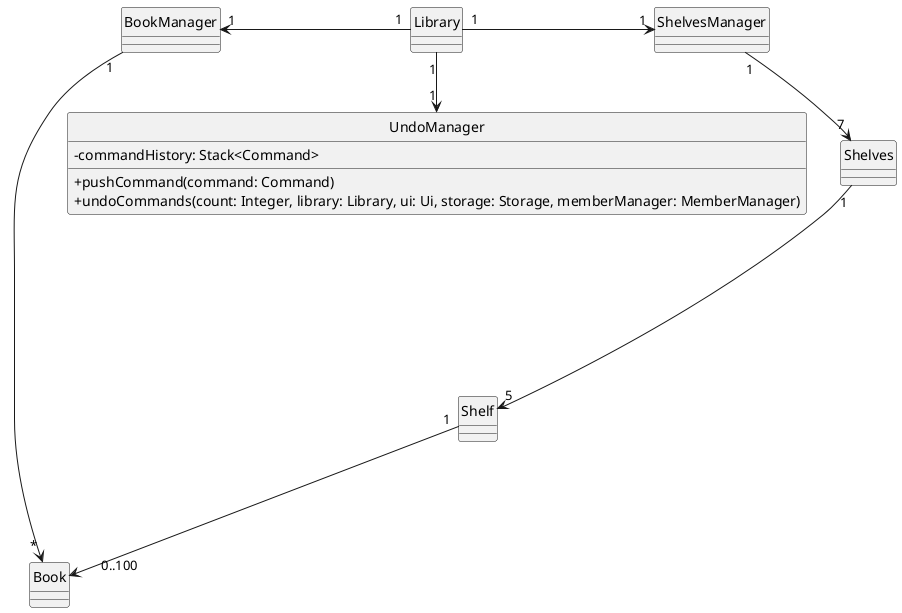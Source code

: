 @startuml
skinparam classAttributeIconSize 0
hide circle

class UndoManager {
- commandHistory: Stack<Command>
+ pushCommand(command: Command)
+ undoCommands(count: Integer, library: Library, ui: Ui, storage: Storage, memberManager: MemberManager)
}

Library  "1"-left-> "1" BookManager
Library "1"-->"1" UndoManager
Library "1"->"1" ShelvesManager

ShelvesManager "1"-->"   7" Shelves
Shelves "1"----> "5" Shelf
Shelf "1"--->"       0..100" Book

BookManager "1"----->"       *" Book


@enduml
